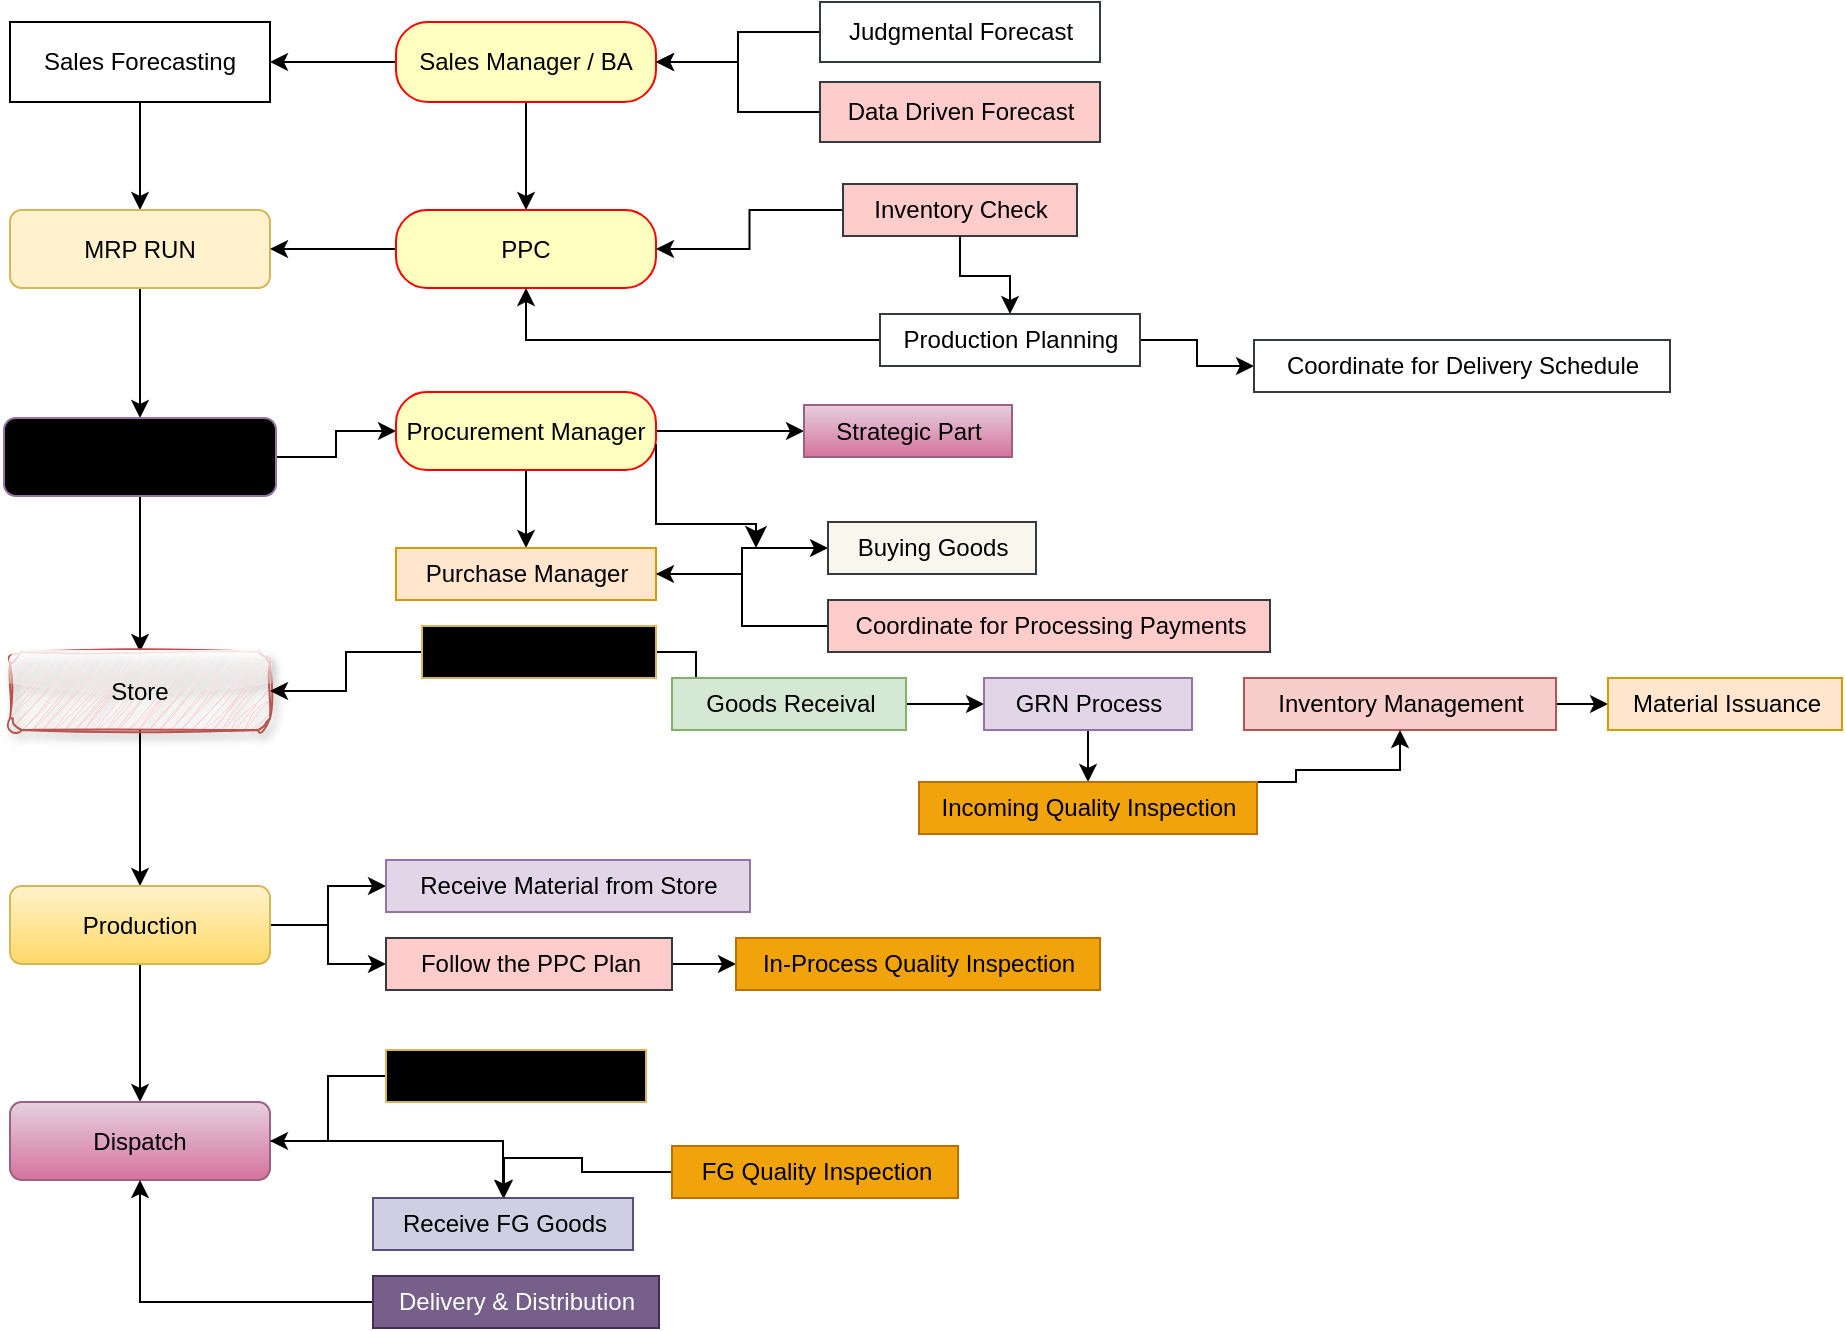 <mxfile version="26.2.14">
  <diagram name="Page-1" id="d2F022jsGiQBWwaXtlzM">
    <mxGraphModel dx="1340" dy="604" grid="1" gridSize="13" guides="1" tooltips="1" connect="1" arrows="1" fold="1" page="1" pageScale="1" pageWidth="850" pageHeight="1100" background="#ffffff" math="0" shadow="0">
      <root>
        <mxCell id="0" />
        <mxCell id="1" parent="0" />
        <mxCell id="FHH-O4Gub8ImZBgawP6F-2" value="" style="edgeStyle=orthogonalEdgeStyle;rounded=0;orthogonalLoop=1;jettySize=auto;html=1;entryX=1;entryY=0.5;entryDx=0;entryDy=0;" parent="1" target="MIFq4Sk5JBAP3x7aosd7-1" edge="1">
          <mxGeometry relative="1" as="geometry">
            <mxPoint x="150" y="30" as="sourcePoint" />
            <mxPoint x="220" y="20" as="targetPoint" />
            <Array as="points" />
          </mxGeometry>
        </mxCell>
        <mxCell id="FHH-O4Gub8ImZBgawP6F-11" style="edgeStyle=orthogonalEdgeStyle;rounded=0;orthogonalLoop=1;jettySize=auto;html=1;exitX=1;exitY=0.25;exitDx=0;exitDy=0;entryX=1;entryY=0.25;entryDx=0;entryDy=0;" parent="1" source="MIFq4Sk5JBAP3x7aosd7-1" target="MIFq4Sk5JBAP3x7aosd7-1" edge="1">
          <mxGeometry relative="1" as="geometry">
            <mxPoint x="240" y="20" as="targetPoint" />
          </mxGeometry>
        </mxCell>
        <mxCell id="FHH-O4Gub8ImZBgawP6F-41" value="" style="edgeStyle=orthogonalEdgeStyle;rounded=0;orthogonalLoop=1;jettySize=auto;html=1;" parent="1" source="MIFq4Sk5JBAP3x7aosd7-1" target="MIFq4Sk5JBAP3x7aosd7-5" edge="1">
          <mxGeometry relative="1" as="geometry" />
        </mxCell>
        <mxCell id="MIFq4Sk5JBAP3x7aosd7-1" value="Sales Forecasting" style="rounded=0;whiteSpace=wrap;html=1;strokeColor=light-dark(#000000,#FF51E5);" parent="1" vertex="1">
          <mxGeometry x="20" y="10" width="130" height="40" as="geometry" />
        </mxCell>
        <mxCell id="FHH-O4Gub8ImZBgawP6F-58" value="" style="edgeStyle=orthogonalEdgeStyle;rounded=0;orthogonalLoop=1;jettySize=auto;html=1;" parent="1" source="MIFq4Sk5JBAP3x7aosd7-5" target="FHH-O4Gub8ImZBgawP6F-57" edge="1">
          <mxGeometry relative="1" as="geometry" />
        </mxCell>
        <mxCell id="MIFq4Sk5JBAP3x7aosd7-5" value="MRP RUN" style="rounded=1;whiteSpace=wrap;html=1;fillColor=#fff2cc;strokeColor=#d6b656;" parent="1" vertex="1">
          <mxGeometry x="20" y="104" width="130" height="39" as="geometry" />
        </mxCell>
        <mxCell id="FHH-O4Gub8ImZBgawP6F-23" value="" style="edgeStyle=orthogonalEdgeStyle;rounded=0;orthogonalLoop=1;jettySize=auto;html=1;" parent="1" source="FHH-O4Gub8ImZBgawP6F-19" target="MIFq4Sk5JBAP3x7aosd7-1" edge="1">
          <mxGeometry relative="1" as="geometry" />
        </mxCell>
        <mxCell id="FHH-O4Gub8ImZBgawP6F-48" value="" style="edgeStyle=orthogonalEdgeStyle;rounded=0;orthogonalLoop=1;jettySize=auto;html=1;" parent="1" source="FHH-O4Gub8ImZBgawP6F-19" target="FHH-O4Gub8ImZBgawP6F-46" edge="1">
          <mxGeometry relative="1" as="geometry" />
        </mxCell>
        <mxCell id="FHH-O4Gub8ImZBgawP6F-19" value="Sales Manager / BA" style="rounded=1;whiteSpace=wrap;html=1;arcSize=40;fontColor=#000000;fillColor=#ffffc0;strokeColor=#ff0000;" parent="1" vertex="1">
          <mxGeometry x="213" y="10" width="130" height="40" as="geometry" />
        </mxCell>
        <mxCell id="FHH-O4Gub8ImZBgawP6F-35" value="" style="edgeStyle=orthogonalEdgeStyle;rounded=0;orthogonalLoop=1;jettySize=auto;html=1;" parent="1" source="FHH-O4Gub8ImZBgawP6F-28" target="FHH-O4Gub8ImZBgawP6F-19" edge="1">
          <mxGeometry relative="1" as="geometry" />
        </mxCell>
        <mxCell id="FHH-O4Gub8ImZBgawP6F-28" value="Judgmental Forecast" style="text;html=1;align=center;verticalAlign=middle;resizable=0;points=[];autosize=1;fillColor=none;strokeColor=light-dark(#36393d, #8000ff);" parent="1" vertex="1">
          <mxGeometry x="425" width="140" height="30" as="geometry" />
        </mxCell>
        <mxCell id="FHH-O4Gub8ImZBgawP6F-34" value="" style="edgeStyle=orthogonalEdgeStyle;rounded=0;orthogonalLoop=1;jettySize=auto;html=1;" parent="1" source="FHH-O4Gub8ImZBgawP6F-31" target="FHH-O4Gub8ImZBgawP6F-19" edge="1">
          <mxGeometry relative="1" as="geometry" />
        </mxCell>
        <mxCell id="FHH-O4Gub8ImZBgawP6F-31" value="Data Driven Forecast" style="text;html=1;align=center;verticalAlign=middle;resizable=0;points=[];autosize=1;strokeColor=#36393d;fillColor=#ffcccc;" parent="1" vertex="1">
          <mxGeometry x="425" y="40" width="140" height="30" as="geometry" />
        </mxCell>
        <mxCell id="FHH-O4Gub8ImZBgawP6F-47" value="" style="edgeStyle=orthogonalEdgeStyle;rounded=0;orthogonalLoop=1;jettySize=auto;html=1;" parent="1" source="FHH-O4Gub8ImZBgawP6F-46" target="MIFq4Sk5JBAP3x7aosd7-5" edge="1">
          <mxGeometry relative="1" as="geometry" />
        </mxCell>
        <mxCell id="FHH-O4Gub8ImZBgawP6F-46" value="PPC" style="rounded=1;whiteSpace=wrap;html=1;arcSize=40;fontColor=#000000;fillColor=#ffffc0;strokeColor=#ff0000;" parent="1" vertex="1">
          <mxGeometry x="213" y="104" width="130" height="39" as="geometry" />
        </mxCell>
        <mxCell id="FHH-O4Gub8ImZBgawP6F-60" value="" style="edgeStyle=orthogonalEdgeStyle;rounded=0;orthogonalLoop=1;jettySize=auto;html=1;" parent="1" source="FHH-O4Gub8ImZBgawP6F-57" target="FHH-O4Gub8ImZBgawP6F-59" edge="1">
          <mxGeometry relative="1" as="geometry" />
        </mxCell>
        <mxCell id="FHH-O4Gub8ImZBgawP6F-90" value="" style="edgeStyle=orthogonalEdgeStyle;rounded=0;orthogonalLoop=1;jettySize=auto;html=1;" parent="1" source="FHH-O4Gub8ImZBgawP6F-57" target="FHH-O4Gub8ImZBgawP6F-88" edge="1">
          <mxGeometry relative="1" as="geometry" />
        </mxCell>
        <mxCell id="FHH-O4Gub8ImZBgawP6F-57" value="Procurement and Material Planning" style="rounded=1;whiteSpace=wrap;html=1;fillColor=#e1d5e7;strokeColor=#9673a6;gradientColor=light-dark(#000000,#FF3E92);" parent="1" vertex="1">
          <mxGeometry x="17" y="208" width="136" height="39" as="geometry" />
        </mxCell>
        <mxCell id="FHH-O4Gub8ImZBgawP6F-63" value="" style="edgeStyle=orthogonalEdgeStyle;rounded=0;orthogonalLoop=1;jettySize=auto;html=1;" parent="1" source="FHH-O4Gub8ImZBgawP6F-59" target="FHH-O4Gub8ImZBgawP6F-61" edge="1">
          <mxGeometry relative="1" as="geometry" />
        </mxCell>
        <mxCell id="FHH-O4Gub8ImZBgawP6F-59" value="Store" style="rounded=1;whiteSpace=wrap;html=1;glass=1;shadow=1;sketch=1;curveFitting=1;jiggle=2;fillColor=#f8cecc;strokeColor=#b85450;" parent="1" vertex="1">
          <mxGeometry x="20" y="325" width="130" height="39" as="geometry" />
        </mxCell>
        <mxCell id="FHH-O4Gub8ImZBgawP6F-65" value="" style="edgeStyle=orthogonalEdgeStyle;rounded=0;orthogonalLoop=1;jettySize=auto;html=1;" parent="1" source="FHH-O4Gub8ImZBgawP6F-61" target="FHH-O4Gub8ImZBgawP6F-64" edge="1">
          <mxGeometry relative="1" as="geometry" />
        </mxCell>
        <mxCell id="rkx_-XdEIzTe-H4lfaEv-20" value="" style="edgeStyle=orthogonalEdgeStyle;rounded=0;orthogonalLoop=1;jettySize=auto;html=1;" edge="1" parent="1" source="FHH-O4Gub8ImZBgawP6F-61" target="rkx_-XdEIzTe-H4lfaEv-19">
          <mxGeometry relative="1" as="geometry" />
        </mxCell>
        <mxCell id="rkx_-XdEIzTe-H4lfaEv-23" value="" style="edgeStyle=orthogonalEdgeStyle;rounded=0;orthogonalLoop=1;jettySize=auto;html=1;" edge="1" parent="1" source="FHH-O4Gub8ImZBgawP6F-61" target="rkx_-XdEIzTe-H4lfaEv-22">
          <mxGeometry relative="1" as="geometry" />
        </mxCell>
        <mxCell id="FHH-O4Gub8ImZBgawP6F-61" value="Production" style="rounded=1;whiteSpace=wrap;html=1;fillColor=#fff2cc;gradientColor=#ffd966;strokeColor=#d6b656;" parent="1" vertex="1">
          <mxGeometry x="20" y="442" width="130" height="39" as="geometry" />
        </mxCell>
        <mxCell id="rkx_-XdEIzTe-H4lfaEv-27" value="" style="edgeStyle=orthogonalEdgeStyle;rounded=0;orthogonalLoop=1;jettySize=auto;html=1;" edge="1" parent="1" source="FHH-O4Gub8ImZBgawP6F-64" target="rkx_-XdEIzTe-H4lfaEv-26">
          <mxGeometry relative="1" as="geometry" />
        </mxCell>
        <mxCell id="FHH-O4Gub8ImZBgawP6F-64" value="Dispatch" style="rounded=1;whiteSpace=wrap;html=1;fillColor=#e6d0de;strokeColor=#996185;gradientColor=#d5739d;" parent="1" vertex="1">
          <mxGeometry x="20" y="550" width="130" height="39" as="geometry" />
        </mxCell>
        <mxCell id="FHH-O4Gub8ImZBgawP6F-74" value="" style="edgeStyle=orthogonalEdgeStyle;rounded=0;orthogonalLoop=1;jettySize=auto;html=1;" parent="1" source="FHH-O4Gub8ImZBgawP6F-70" target="FHH-O4Gub8ImZBgawP6F-59" edge="1">
          <mxGeometry relative="1" as="geometry" />
        </mxCell>
        <mxCell id="rkx_-XdEIzTe-H4lfaEv-14" value="" style="edgeStyle=orthogonalEdgeStyle;rounded=0;orthogonalLoop=1;jettySize=auto;html=1;" edge="1" parent="1" source="FHH-O4Gub8ImZBgawP6F-70" target="rkx_-XdEIzTe-H4lfaEv-9">
          <mxGeometry relative="1" as="geometry" />
        </mxCell>
        <mxCell id="FHH-O4Gub8ImZBgawP6F-70" value="Inbound Logistics" style="text;html=1;align=center;verticalAlign=middle;resizable=0;points=[];autosize=1;strokeColor=#d6b656;fillColor=#fff2cc;gradientColor=light-dark(#000000,#D44AFF);" parent="1" vertex="1">
          <mxGeometry x="226" y="312" width="117" height="26" as="geometry" />
        </mxCell>
        <mxCell id="FHH-O4Gub8ImZBgawP6F-76" value="" style="edgeStyle=orthogonalEdgeStyle;rounded=0;orthogonalLoop=1;jettySize=auto;html=1;" parent="1" source="FHH-O4Gub8ImZBgawP6F-75" target="FHH-O4Gub8ImZBgawP6F-46" edge="1">
          <mxGeometry relative="1" as="geometry" />
        </mxCell>
        <mxCell id="FHH-O4Gub8ImZBgawP6F-84" value="" style="edgeStyle=orthogonalEdgeStyle;rounded=0;orthogonalLoop=1;jettySize=auto;html=1;" parent="1" source="FHH-O4Gub8ImZBgawP6F-75" target="FHH-O4Gub8ImZBgawP6F-77" edge="1">
          <mxGeometry relative="1" as="geometry" />
        </mxCell>
        <mxCell id="FHH-O4Gub8ImZBgawP6F-75" value="Inventory Check" style="text;html=1;align=center;verticalAlign=middle;resizable=0;points=[];autosize=1;strokeColor=#36393d;fillColor=#ffcccc;" parent="1" vertex="1">
          <mxGeometry x="436.5" y="91" width="117" height="26" as="geometry" />
        </mxCell>
        <mxCell id="FHH-O4Gub8ImZBgawP6F-85" value="" style="edgeStyle=orthogonalEdgeStyle;rounded=0;orthogonalLoop=1;jettySize=auto;html=1;" parent="1" source="FHH-O4Gub8ImZBgawP6F-77" target="FHH-O4Gub8ImZBgawP6F-46" edge="1">
          <mxGeometry relative="1" as="geometry" />
        </mxCell>
        <mxCell id="FHH-O4Gub8ImZBgawP6F-87" value="" style="edgeStyle=orthogonalEdgeStyle;rounded=0;orthogonalLoop=1;jettySize=auto;html=1;" parent="1" source="FHH-O4Gub8ImZBgawP6F-77" target="FHH-O4Gub8ImZBgawP6F-86" edge="1">
          <mxGeometry relative="1" as="geometry" />
        </mxCell>
        <mxCell id="FHH-O4Gub8ImZBgawP6F-77" value="Production Planning" style="text;html=1;align=center;verticalAlign=middle;resizable=0;points=[];autosize=1;fillColor=none;strokeColor=light-dark(#36393d, #8000ff);" parent="1" vertex="1">
          <mxGeometry x="455" y="156" width="130" height="26" as="geometry" />
        </mxCell>
        <mxCell id="FHH-O4Gub8ImZBgawP6F-86" value="Coordinate for Delivery Schedule" style="text;html=1;align=center;verticalAlign=middle;resizable=0;points=[];autosize=1;fillColor=none;strokeColor=light-dark(#36393d, #8000ff);" parent="1" vertex="1">
          <mxGeometry x="642" y="169" width="208" height="26" as="geometry" />
        </mxCell>
        <mxCell id="FHH-O4Gub8ImZBgawP6F-92" value="" style="edgeStyle=orthogonalEdgeStyle;rounded=0;orthogonalLoop=1;jettySize=auto;html=1;" parent="1" source="FHH-O4Gub8ImZBgawP6F-88" target="FHH-O4Gub8ImZBgawP6F-91" edge="1">
          <mxGeometry relative="1" as="geometry" />
        </mxCell>
        <mxCell id="rkx_-XdEIzTe-H4lfaEv-2" value="" style="edgeStyle=orthogonalEdgeStyle;rounded=0;orthogonalLoop=1;jettySize=auto;html=1;" edge="1" parent="1" source="FHH-O4Gub8ImZBgawP6F-88" target="rkx_-XdEIzTe-H4lfaEv-1">
          <mxGeometry relative="1" as="geometry" />
        </mxCell>
        <mxCell id="FHH-O4Gub8ImZBgawP6F-88" value="Procurement Manager" style="rounded=1;whiteSpace=wrap;html=1;arcSize=40;fontColor=#000000;fillColor=#ffffc0;strokeColor=#ff0000;" parent="1" vertex="1">
          <mxGeometry x="213" y="195" width="130" height="39" as="geometry" />
        </mxCell>
        <mxCell id="rkx_-XdEIzTe-H4lfaEv-6" value="" style="edgeStyle=orthogonalEdgeStyle;rounded=0;orthogonalLoop=1;jettySize=auto;html=1;" edge="1" parent="1" source="FHH-O4Gub8ImZBgawP6F-91" target="rkx_-XdEIzTe-H4lfaEv-5">
          <mxGeometry relative="1" as="geometry" />
        </mxCell>
        <mxCell id="FHH-O4Gub8ImZBgawP6F-91" value="Purchase Manager" style="text;html=1;align=center;verticalAlign=middle;resizable=0;points=[];autosize=1;strokeColor=#d79b00;fillColor=#ffe6cc;gradientColor=none;gradientDirection=north;" parent="1" vertex="1">
          <mxGeometry x="213" y="273" width="130" height="26" as="geometry" />
        </mxCell>
        <mxCell id="rkx_-XdEIzTe-H4lfaEv-1" value="Strategic Part" style="text;html=1;align=center;verticalAlign=middle;resizable=0;points=[];autosize=1;strokeColor=#996185;fillColor=#e6d0de;gradientColor=#d5739d;" vertex="1" parent="1">
          <mxGeometry x="417" y="201.5" width="104" height="26" as="geometry" />
        </mxCell>
        <mxCell id="rkx_-XdEIzTe-H4lfaEv-5" value="Buying Goods" style="text;html=1;align=center;verticalAlign=middle;resizable=0;points=[];autosize=1;strokeColor=#36393d;fillColor=#f9f7ed;" vertex="1" parent="1">
          <mxGeometry x="429" y="260" width="104" height="26" as="geometry" />
        </mxCell>
        <mxCell id="rkx_-XdEIzTe-H4lfaEv-8" value="" style="edgeStyle=orthogonalEdgeStyle;rounded=0;orthogonalLoop=1;jettySize=auto;html=1;" edge="1" parent="1" source="rkx_-XdEIzTe-H4lfaEv-7" target="FHH-O4Gub8ImZBgawP6F-91">
          <mxGeometry relative="1" as="geometry" />
        </mxCell>
        <mxCell id="rkx_-XdEIzTe-H4lfaEv-7" value="Coordinate for Processing Payments" style="text;html=1;align=center;verticalAlign=middle;resizable=0;points=[];autosize=1;strokeColor=#36393d;fillColor=#ffcccc;" vertex="1" parent="1">
          <mxGeometry x="429" y="299" width="221" height="26" as="geometry" />
        </mxCell>
        <mxCell id="rkx_-XdEIzTe-H4lfaEv-17" value="" style="edgeStyle=orthogonalEdgeStyle;rounded=0;orthogonalLoop=1;jettySize=auto;html=1;" edge="1" parent="1" source="rkx_-XdEIzTe-H4lfaEv-9" target="rkx_-XdEIzTe-H4lfaEv-11">
          <mxGeometry relative="1" as="geometry" />
        </mxCell>
        <mxCell id="rkx_-XdEIzTe-H4lfaEv-9" value="&lt;div&gt;Goods Receival&lt;/div&gt;" style="text;html=1;align=center;verticalAlign=middle;resizable=0;points=[];autosize=1;strokeColor=#82b366;fillColor=#d5e8d4;" vertex="1" parent="1">
          <mxGeometry x="351" y="338" width="117" height="26" as="geometry" />
        </mxCell>
        <mxCell id="rkx_-XdEIzTe-H4lfaEv-38" value="" style="edgeStyle=orthogonalEdgeStyle;rounded=0;orthogonalLoop=1;jettySize=auto;html=1;" edge="1" parent="1" source="rkx_-XdEIzTe-H4lfaEv-11" target="rkx_-XdEIzTe-H4lfaEv-37">
          <mxGeometry relative="1" as="geometry" />
        </mxCell>
        <mxCell id="rkx_-XdEIzTe-H4lfaEv-11" value="GRN Process" style="text;html=1;align=center;verticalAlign=middle;resizable=0;points=[];autosize=1;strokeColor=#9673a6;fillColor=#e1d5e7;" vertex="1" parent="1">
          <mxGeometry x="507" y="338" width="104" height="26" as="geometry" />
        </mxCell>
        <mxCell id="rkx_-XdEIzTe-H4lfaEv-15" value="" style="edgeStyle=orthogonalEdgeStyle;rounded=0;orthogonalLoop=1;jettySize=auto;html=1;" edge="1" parent="1" source="rkx_-XdEIzTe-H4lfaEv-12" target="rkx_-XdEIzTe-H4lfaEv-13">
          <mxGeometry relative="1" as="geometry" />
        </mxCell>
        <mxCell id="rkx_-XdEIzTe-H4lfaEv-12" value="Inventory Management" style="text;html=1;align=center;verticalAlign=middle;resizable=0;points=[];autosize=1;strokeColor=#b85450;fillColor=#f8cecc;" vertex="1" parent="1">
          <mxGeometry x="637" y="338" width="156" height="26" as="geometry" />
        </mxCell>
        <mxCell id="rkx_-XdEIzTe-H4lfaEv-13" value="Material Issuance" style="text;html=1;align=center;verticalAlign=middle;resizable=0;points=[];autosize=1;strokeColor=#d79b00;fillColor=#ffe6cc;" vertex="1" parent="1">
          <mxGeometry x="819" y="338" width="117" height="26" as="geometry" />
        </mxCell>
        <mxCell id="rkx_-XdEIzTe-H4lfaEv-18" value="" style="edgeStyle=segmentEdgeStyle;endArrow=classic;html=1;curved=0;rounded=0;endSize=8;startSize=8;sourcePerimeterSpacing=0;targetPerimeterSpacing=0;" edge="1" parent="1">
          <mxGeometry width="100" relative="1" as="geometry">
            <mxPoint x="343" y="221" as="sourcePoint" />
            <mxPoint x="393" y="273" as="targetPoint" />
            <Array as="points">
              <mxPoint x="393" y="261" />
            </Array>
          </mxGeometry>
        </mxCell>
        <mxCell id="rkx_-XdEIzTe-H4lfaEv-19" value="Receive Material from Store" style="text;html=1;align=center;verticalAlign=middle;resizable=0;points=[];autosize=1;strokeColor=#9673a6;fillColor=#e1d5e7;" vertex="1" parent="1">
          <mxGeometry x="208" y="429" width="182" height="26" as="geometry" />
        </mxCell>
        <mxCell id="rkx_-XdEIzTe-H4lfaEv-43" value="" style="edgeStyle=orthogonalEdgeStyle;rounded=0;orthogonalLoop=1;jettySize=auto;html=1;" edge="1" parent="1" source="rkx_-XdEIzTe-H4lfaEv-22" target="rkx_-XdEIzTe-H4lfaEv-42">
          <mxGeometry relative="1" as="geometry" />
        </mxCell>
        <mxCell id="rkx_-XdEIzTe-H4lfaEv-22" value="Follow the PPC Plan " style="text;html=1;align=center;verticalAlign=middle;resizable=0;points=[];autosize=1;strokeColor=#36393d;fillColor=#ffcccc;" vertex="1" parent="1">
          <mxGeometry x="208" y="468" width="143" height="26" as="geometry" />
        </mxCell>
        <mxCell id="rkx_-XdEIzTe-H4lfaEv-36" value="" style="edgeStyle=orthogonalEdgeStyle;rounded=0;orthogonalLoop=1;jettySize=auto;html=1;" edge="1" parent="1" source="rkx_-XdEIzTe-H4lfaEv-24" target="FHH-O4Gub8ImZBgawP6F-64">
          <mxGeometry relative="1" as="geometry" />
        </mxCell>
        <mxCell id="rkx_-XdEIzTe-H4lfaEv-24" value="Outbound Logistics" style="text;html=1;align=center;verticalAlign=middle;resizable=0;points=[];autosize=1;strokeColor=#d6b656;fillColor=#fff2cc;gradientColor=light-dark(#000000,#D44AFF);" vertex="1" parent="1">
          <mxGeometry x="208" y="524" width="130" height="26" as="geometry" />
        </mxCell>
        <mxCell id="rkx_-XdEIzTe-H4lfaEv-26" value="Receive FG Goods" style="text;html=1;align=center;verticalAlign=middle;resizable=0;points=[];autosize=1;strokeColor=#56517e;fillColor=#d0cee2;" vertex="1" parent="1">
          <mxGeometry x="201.5" y="598" width="130" height="26" as="geometry" />
        </mxCell>
        <mxCell id="rkx_-XdEIzTe-H4lfaEv-35" value="" style="edgeStyle=orthogonalEdgeStyle;rounded=0;orthogonalLoop=1;jettySize=auto;html=1;" edge="1" parent="1" source="rkx_-XdEIzTe-H4lfaEv-30" target="FHH-O4Gub8ImZBgawP6F-64">
          <mxGeometry relative="1" as="geometry" />
        </mxCell>
        <mxCell id="rkx_-XdEIzTe-H4lfaEv-30" value="Delivery &amp;amp; Distribution" style="text;html=1;align=center;verticalAlign=middle;resizable=0;points=[];autosize=1;strokeColor=#432D57;fillColor=#76608a;fontColor=#ffffff;" vertex="1" parent="1">
          <mxGeometry x="201.5" y="637" width="143" height="26" as="geometry" />
        </mxCell>
        <mxCell id="rkx_-XdEIzTe-H4lfaEv-39" value="" style="edgeStyle=orthogonalEdgeStyle;rounded=0;orthogonalLoop=1;jettySize=auto;html=1;" edge="1" parent="1" source="rkx_-XdEIzTe-H4lfaEv-37" target="rkx_-XdEIzTe-H4lfaEv-12">
          <mxGeometry relative="1" as="geometry">
            <Array as="points">
              <mxPoint x="663" y="390" />
              <mxPoint x="663" y="384" />
              <mxPoint x="715" y="384" />
            </Array>
          </mxGeometry>
        </mxCell>
        <mxCell id="rkx_-XdEIzTe-H4lfaEv-37" value="Incoming Quality Inspection" style="text;html=1;align=center;verticalAlign=middle;resizable=0;points=[];autosize=1;strokeColor=#BD7000;fillColor=#f0a30a;fontColor=#000000;" vertex="1" parent="1">
          <mxGeometry x="474.5" y="390" width="169" height="26" as="geometry" />
        </mxCell>
        <mxCell id="rkx_-XdEIzTe-H4lfaEv-41" value="" style="edgeStyle=orthogonalEdgeStyle;rounded=0;orthogonalLoop=1;jettySize=auto;html=1;" edge="1" parent="1" source="rkx_-XdEIzTe-H4lfaEv-40" target="rkx_-XdEIzTe-H4lfaEv-26">
          <mxGeometry relative="1" as="geometry">
            <Array as="points">
              <mxPoint x="306" y="585" />
              <mxPoint x="306" y="578" />
              <mxPoint x="267" y="578" />
            </Array>
          </mxGeometry>
        </mxCell>
        <mxCell id="rkx_-XdEIzTe-H4lfaEv-40" value="FG Quality Inspection" style="text;html=1;align=center;verticalAlign=middle;resizable=0;points=[];autosize=1;strokeColor=#BD7000;fillColor=#f0a30a;fontColor=#000000;" vertex="1" parent="1">
          <mxGeometry x="351" y="572" width="143" height="26" as="geometry" />
        </mxCell>
        <mxCell id="rkx_-XdEIzTe-H4lfaEv-42" value="In-Process Quality Inspection" style="text;html=1;align=center;verticalAlign=middle;resizable=0;points=[];autosize=1;strokeColor=#BD7000;fillColor=#f0a30a;fontColor=#000000;" vertex="1" parent="1">
          <mxGeometry x="383" y="468" width="182" height="26" as="geometry" />
        </mxCell>
      </root>
    </mxGraphModel>
  </diagram>
</mxfile>
